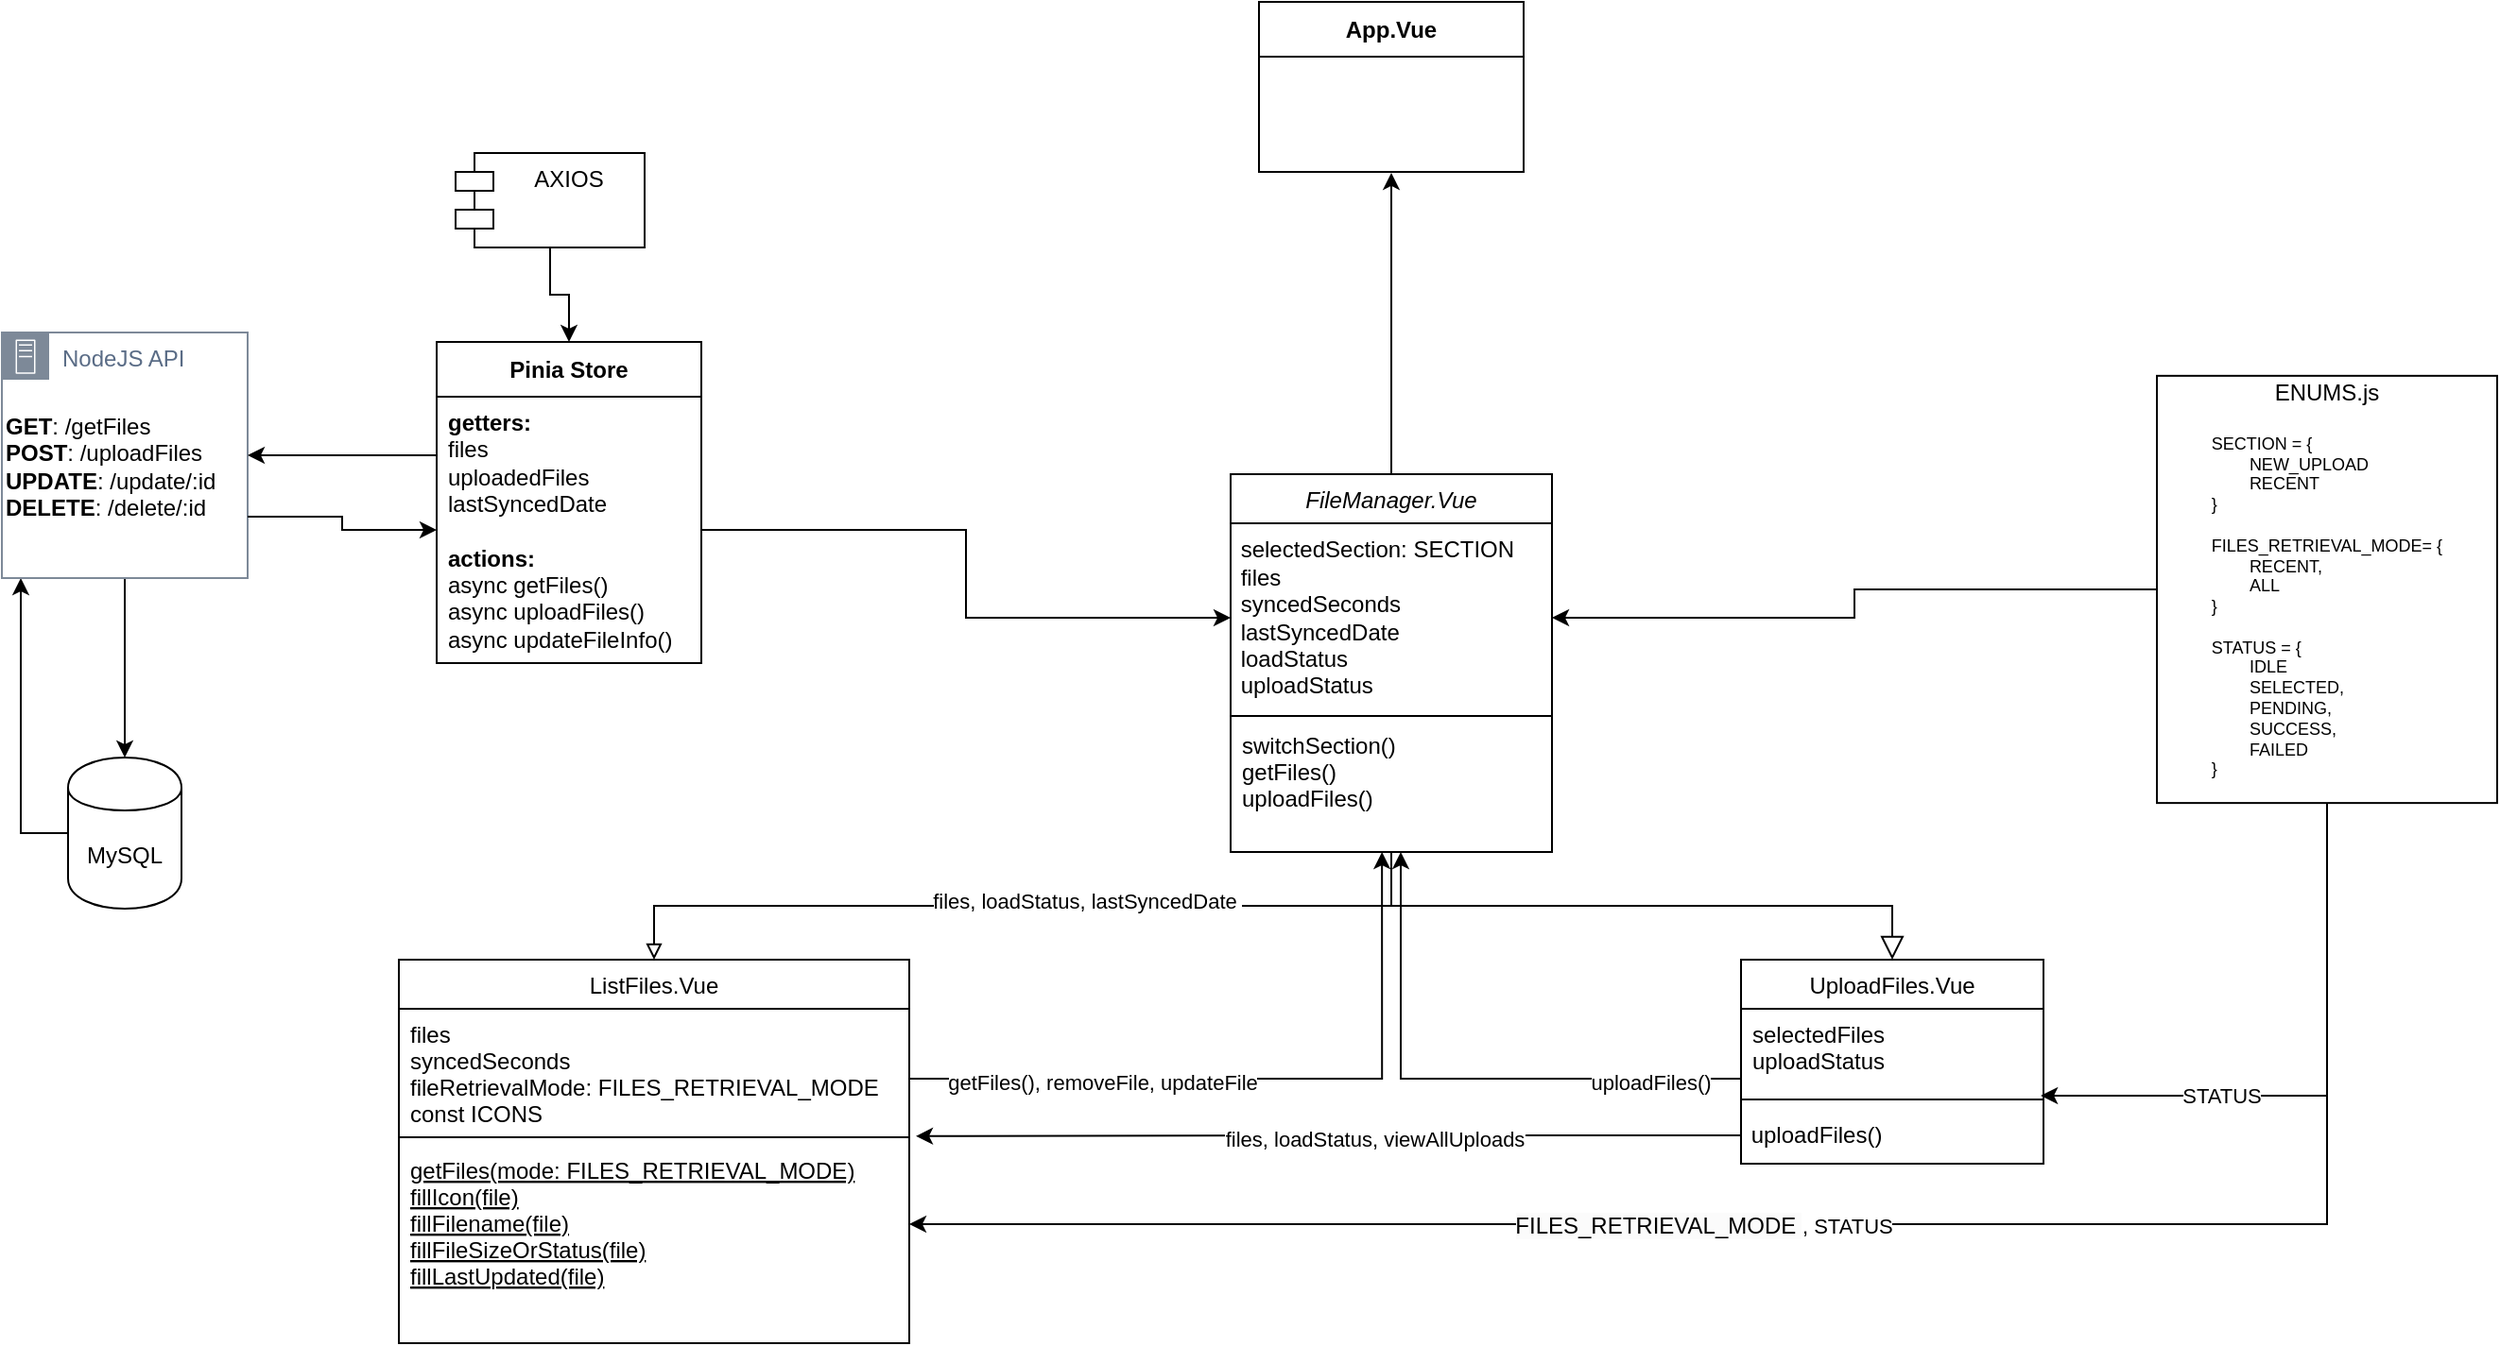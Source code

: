 <mxfile version="24.4.13" type="github">
  <diagram id="C5RBs43oDa-KdzZeNtuy" name="Page-1">
    <mxGraphModel dx="1817" dy="1700" grid="1" gridSize="10" guides="1" tooltips="1" connect="1" arrows="1" fold="1" page="1" pageScale="1" pageWidth="827" pageHeight="1169" math="0" shadow="0">
      <root>
        <mxCell id="WIyWlLk6GJQsqaUBKTNV-0" />
        <mxCell id="WIyWlLk6GJQsqaUBKTNV-1" parent="WIyWlLk6GJQsqaUBKTNV-0" />
        <mxCell id="zkfFHV4jXpPFQw0GAbJ--0" value="FileManager.Vue&#xa;&#xa;" style="swimlane;fontStyle=2;align=center;verticalAlign=top;childLayout=stackLayout;horizontal=1;startSize=26;horizontalStack=0;resizeParent=1;resizeLast=0;collapsible=1;marginBottom=0;rounded=0;shadow=0;strokeWidth=1;" parent="WIyWlLk6GJQsqaUBKTNV-1" vertex="1">
          <mxGeometry x="470" y="180" width="170" height="200" as="geometry">
            <mxRectangle x="230" y="140" width="160" height="26" as="alternateBounds" />
          </mxGeometry>
        </mxCell>
        <mxCell id="HFVeS3BLLz6tbZfoytvX-6" value="&amp;nbsp;selectedSection: SECTION&lt;div&gt;&amp;nbsp;files&lt;/div&gt;&lt;div&gt;&amp;nbsp;syncedSeconds&lt;/div&gt;&lt;div&gt;&amp;nbsp;lastSyncedDate&lt;br&gt;&amp;nbsp;loadStatus&lt;br&gt;&amp;nbsp;uploadStatus&lt;/div&gt;" style="text;html=1;align=left;verticalAlign=middle;resizable=0;points=[];autosize=1;strokeColor=none;fillColor=none;" vertex="1" parent="zkfFHV4jXpPFQw0GAbJ--0">
          <mxGeometry y="26" width="170" height="100" as="geometry" />
        </mxCell>
        <mxCell id="zkfFHV4jXpPFQw0GAbJ--4" value="&lt;div&gt;&lt;br&gt;&lt;/div&gt;" style="line;html=1;strokeWidth=1;align=left;verticalAlign=middle;spacingTop=-1;spacingLeft=3;spacingRight=3;rotatable=0;labelPosition=right;points=[];portConstraint=eastwest;" parent="zkfFHV4jXpPFQw0GAbJ--0" vertex="1">
          <mxGeometry y="126" width="170" height="4" as="geometry" />
        </mxCell>
        <mxCell id="zkfFHV4jXpPFQw0GAbJ--5" value="switchSection()&#xa;getFiles()&#xa;uploadFiles()&#xa;" style="text;align=left;verticalAlign=top;spacingLeft=4;spacingRight=4;overflow=hidden;rotatable=0;points=[[0,0.5],[1,0.5]];portConstraint=eastwest;" parent="zkfFHV4jXpPFQw0GAbJ--0" vertex="1">
          <mxGeometry y="130" width="170" height="70" as="geometry" />
        </mxCell>
        <mxCell id="zkfFHV4jXpPFQw0GAbJ--6" value="ListFiles.Vue" style="swimlane;fontStyle=0;align=center;verticalAlign=top;childLayout=stackLayout;horizontal=1;startSize=26;horizontalStack=0;resizeParent=1;resizeLast=0;collapsible=1;marginBottom=0;rounded=0;shadow=0;strokeWidth=1;" parent="WIyWlLk6GJQsqaUBKTNV-1" vertex="1">
          <mxGeometry x="30" y="437" width="270" height="203" as="geometry">
            <mxRectangle x="130" y="380" width="160" height="26" as="alternateBounds" />
          </mxGeometry>
        </mxCell>
        <mxCell id="zkfFHV4jXpPFQw0GAbJ--7" value="files&#xa;syncedSeconds&#xa;fileRetrievalMode: FILES_RETRIEVAL_MODE&#xa;const ICONS" style="text;align=left;verticalAlign=top;spacingLeft=4;spacingRight=4;overflow=hidden;rotatable=0;points=[[0,0.5],[1,0.5]];portConstraint=eastwest;" parent="zkfFHV4jXpPFQw0GAbJ--6" vertex="1">
          <mxGeometry y="26" width="270" height="64" as="geometry" />
        </mxCell>
        <mxCell id="zkfFHV4jXpPFQw0GAbJ--9" value="" style="line;html=1;strokeWidth=1;align=left;verticalAlign=middle;spacingTop=-1;spacingLeft=3;spacingRight=3;rotatable=0;labelPosition=right;points=[];portConstraint=eastwest;" parent="zkfFHV4jXpPFQw0GAbJ--6" vertex="1">
          <mxGeometry y="90" width="270" height="8" as="geometry" />
        </mxCell>
        <mxCell id="zkfFHV4jXpPFQw0GAbJ--10" value="getFiles(mode: FILES_RETRIEVAL_MODE)&#xa;fillIcon(file)&#xa;fillFilename(file)&#xa;fillFileSizeOrStatus(file)&#xa;fillLastUpdated(file)" style="text;align=left;verticalAlign=top;spacingLeft=4;spacingRight=4;overflow=hidden;rotatable=0;points=[[0,0.5],[1,0.5]];portConstraint=eastwest;fontStyle=4" parent="zkfFHV4jXpPFQw0GAbJ--6" vertex="1">
          <mxGeometry y="98" width="270" height="84" as="geometry" />
        </mxCell>
        <mxCell id="zkfFHV4jXpPFQw0GAbJ--12" value="" style="endArrow=block;endFill=0;shadow=0;strokeWidth=1;rounded=0;curved=0;edgeStyle=elbowEdgeStyle;elbow=vertical;" parent="WIyWlLk6GJQsqaUBKTNV-1" source="zkfFHV4jXpPFQw0GAbJ--0" target="zkfFHV4jXpPFQw0GAbJ--6" edge="1">
          <mxGeometry width="160" relative="1" as="geometry">
            <mxPoint x="430" y="400" as="sourcePoint" />
            <mxPoint x="430" y="400" as="targetPoint" />
          </mxGeometry>
        </mxCell>
        <mxCell id="HFVeS3BLLz6tbZfoytvX-25" value="files, loadStatus,&amp;nbsp;lastSyncedDate&amp;nbsp;" style="edgeLabel;html=1;align=center;verticalAlign=middle;resizable=0;points=[];" vertex="1" connectable="0" parent="zkfFHV4jXpPFQw0GAbJ--12">
          <mxGeometry x="-0.153" y="-3" relative="1" as="geometry">
            <mxPoint as="offset" />
          </mxGeometry>
        </mxCell>
        <mxCell id="zkfFHV4jXpPFQw0GAbJ--13" value="UploadFiles.Vue" style="swimlane;fontStyle=0;align=center;verticalAlign=top;childLayout=stackLayout;horizontal=1;startSize=26;horizontalStack=0;resizeParent=1;resizeLast=0;collapsible=1;marginBottom=0;rounded=0;shadow=0;strokeWidth=1;" parent="WIyWlLk6GJQsqaUBKTNV-1" vertex="1">
          <mxGeometry x="740" y="437" width="160" height="108" as="geometry">
            <mxRectangle x="340" y="380" width="170" height="26" as="alternateBounds" />
          </mxGeometry>
        </mxCell>
        <mxCell id="zkfFHV4jXpPFQw0GAbJ--14" value="selectedFiles&#xa;uploadStatus" style="text;align=left;verticalAlign=top;spacingLeft=4;spacingRight=4;overflow=hidden;rotatable=0;points=[[0,0.5],[1,0.5]];portConstraint=eastwest;" parent="zkfFHV4jXpPFQw0GAbJ--13" vertex="1">
          <mxGeometry y="26" width="160" height="44" as="geometry" />
        </mxCell>
        <mxCell id="zkfFHV4jXpPFQw0GAbJ--15" value="" style="line;html=1;strokeWidth=1;align=left;verticalAlign=middle;spacingTop=-1;spacingLeft=3;spacingRight=3;rotatable=0;labelPosition=right;points=[];portConstraint=eastwest;" parent="zkfFHV4jXpPFQw0GAbJ--13" vertex="1">
          <mxGeometry y="70" width="160" height="8" as="geometry" />
        </mxCell>
        <mxCell id="HFVeS3BLLz6tbZfoytvX-21" value="&amp;nbsp;uploadFiles()" style="text;html=1;align=left;verticalAlign=middle;resizable=0;points=[];autosize=1;strokeColor=none;fillColor=none;" vertex="1" parent="zkfFHV4jXpPFQw0GAbJ--13">
          <mxGeometry y="78" width="160" height="30" as="geometry" />
        </mxCell>
        <mxCell id="zkfFHV4jXpPFQw0GAbJ--16" value="" style="endArrow=block;endSize=10;endFill=0;shadow=0;strokeWidth=1;rounded=0;curved=0;edgeStyle=elbowEdgeStyle;elbow=vertical;" parent="WIyWlLk6GJQsqaUBKTNV-1" source="zkfFHV4jXpPFQw0GAbJ--0" target="zkfFHV4jXpPFQw0GAbJ--13" edge="1">
          <mxGeometry width="160" relative="1" as="geometry">
            <mxPoint x="540" y="468" as="sourcePoint" />
            <mxPoint x="440" y="570" as="targetPoint" />
          </mxGeometry>
        </mxCell>
        <mxCell id="HFVeS3BLLz6tbZfoytvX-0" value="App.Vue" style="swimlane;fontStyle=1;align=center;verticalAlign=middle;childLayout=stackLayout;horizontal=1;startSize=29;horizontalStack=0;resizeParent=1;resizeParentMax=0;resizeLast=0;collapsible=0;marginBottom=0;html=1;whiteSpace=wrap;" vertex="1" parent="WIyWlLk6GJQsqaUBKTNV-1">
          <mxGeometry x="485" y="-70" width="140" height="90" as="geometry" />
        </mxCell>
        <mxCell id="HFVeS3BLLz6tbZfoytvX-2" value="&lt;div&gt;&lt;br&gt;&lt;/div&gt;&lt;div&gt;&lt;br&gt;&lt;/div&gt;" style="text;html=1;strokeColor=none;fillColor=none;align=left;verticalAlign=middle;spacingLeft=4;spacingRight=4;overflow=hidden;rotatable=0;points=[[0,0.5],[1,0.5]];portConstraint=eastwest;whiteSpace=wrap;" vertex="1" parent="HFVeS3BLLz6tbZfoytvX-0">
          <mxGeometry y="29" width="140" height="61" as="geometry" />
        </mxCell>
        <mxCell id="HFVeS3BLLz6tbZfoytvX-3" style="edgeStyle=orthogonalEdgeStyle;rounded=0;orthogonalLoop=1;jettySize=auto;html=1;entryX=0.5;entryY=1.008;entryDx=0;entryDy=0;entryPerimeter=0;" edge="1" parent="WIyWlLk6GJQsqaUBKTNV-1" source="zkfFHV4jXpPFQw0GAbJ--0" target="HFVeS3BLLz6tbZfoytvX-2">
          <mxGeometry relative="1" as="geometry" />
        </mxCell>
        <mxCell id="HFVeS3BLLz6tbZfoytvX-15" style="edgeStyle=orthogonalEdgeStyle;rounded=0;orthogonalLoop=1;jettySize=auto;html=1;" edge="1" parent="WIyWlLk6GJQsqaUBKTNV-1" source="HFVeS3BLLz6tbZfoytvX-7" target="HFVeS3BLLz6tbZfoytvX-12">
          <mxGeometry relative="1" as="geometry">
            <Array as="points">
              <mxPoint x="-170" y="370" />
            </Array>
          </mxGeometry>
        </mxCell>
        <mxCell id="HFVeS3BLLz6tbZfoytvX-7" value="MySQL" style="shape=cylinder;whiteSpace=wrap;html=1;boundedLbl=1;backgroundOutline=1;" vertex="1" parent="WIyWlLk6GJQsqaUBKTNV-1">
          <mxGeometry x="-145" y="330" width="60" height="80" as="geometry" />
        </mxCell>
        <mxCell id="HFVeS3BLLz6tbZfoytvX-9" value="Pinia Store" style="swimlane;fontStyle=1;align=center;verticalAlign=middle;childLayout=stackLayout;horizontal=1;startSize=29;horizontalStack=0;resizeParent=1;resizeParentMax=0;resizeLast=0;collapsible=0;marginBottom=0;html=1;whiteSpace=wrap;" vertex="1" parent="WIyWlLk6GJQsqaUBKTNV-1">
          <mxGeometry x="50" y="110" width="140" height="170" as="geometry" />
        </mxCell>
        <mxCell id="HFVeS3BLLz6tbZfoytvX-10" value="&lt;b&gt;getters:&lt;/b&gt;&lt;br&gt;files&lt;br&gt;uploadedFiles&lt;br&gt;lastSyncedDate&lt;br&gt;&lt;br&gt;&lt;b&gt;actions:&lt;/b&gt;&lt;br&gt;async getFiles()&lt;br&gt;&lt;span style=&quot;background-color: initial;&quot;&gt;async&amp;nbsp;uploadFiles()&lt;/span&gt;&lt;br&gt;async&amp;nbsp;updateFileInfo()" style="text;html=1;strokeColor=none;fillColor=none;align=left;verticalAlign=middle;spacingLeft=4;spacingRight=4;overflow=hidden;rotatable=0;points=[[0,0.5],[1,0.5]];portConstraint=eastwest;whiteSpace=wrap;" vertex="1" parent="HFVeS3BLLz6tbZfoytvX-9">
          <mxGeometry y="29" width="140" height="141" as="geometry" />
        </mxCell>
        <mxCell id="HFVeS3BLLz6tbZfoytvX-18" style="edgeStyle=orthogonalEdgeStyle;rounded=0;orthogonalLoop=1;jettySize=auto;html=1;entryX=0.5;entryY=0;entryDx=0;entryDy=0;" edge="1" parent="WIyWlLk6GJQsqaUBKTNV-1" source="HFVeS3BLLz6tbZfoytvX-11" target="HFVeS3BLLz6tbZfoytvX-9">
          <mxGeometry relative="1" as="geometry" />
        </mxCell>
        <mxCell id="HFVeS3BLLz6tbZfoytvX-11" value="AXIOS&lt;div&gt;&lt;br&gt;&lt;/div&gt;" style="shape=module;align=left;spacingLeft=20;align=center;verticalAlign=top;whiteSpace=wrap;html=1;" vertex="1" parent="WIyWlLk6GJQsqaUBKTNV-1">
          <mxGeometry x="60" y="10" width="100" height="50" as="geometry" />
        </mxCell>
        <mxCell id="HFVeS3BLLz6tbZfoytvX-14" style="edgeStyle=orthogonalEdgeStyle;rounded=0;orthogonalLoop=1;jettySize=auto;html=1;entryX=0.5;entryY=0;entryDx=0;entryDy=0;" edge="1" parent="WIyWlLk6GJQsqaUBKTNV-1" source="HFVeS3BLLz6tbZfoytvX-12" target="HFVeS3BLLz6tbZfoytvX-7">
          <mxGeometry relative="1" as="geometry" />
        </mxCell>
        <mxCell id="HFVeS3BLLz6tbZfoytvX-12" value="NodeJS API" style="points=[[0,0],[0.25,0],[0.5,0],[0.75,0],[1,0],[1,0.25],[1,0.5],[1,0.75],[1,1],[0.75,1],[0.5,1],[0.25,1],[0,1],[0,0.75],[0,0.5],[0,0.25]];outlineConnect=0;gradientColor=none;html=1;whiteSpace=wrap;fontSize=12;fontStyle=0;container=1;pointerEvents=0;collapsible=0;recursiveResize=0;shape=mxgraph.aws4.group;grIcon=mxgraph.aws4.group_on_premise;strokeColor=#7D8998;fillColor=none;verticalAlign=top;align=left;spacingLeft=30;fontColor=#5A6C86;dashed=0;" vertex="1" parent="WIyWlLk6GJQsqaUBKTNV-1">
          <mxGeometry x="-180" y="105" width="130" height="130" as="geometry" />
        </mxCell>
        <mxCell id="HFVeS3BLLz6tbZfoytvX-13" value="&lt;b&gt;GET&lt;/b&gt;: /getFiles&lt;br&gt;&lt;b&gt;POST&lt;/b&gt;: /uploadFiles&lt;br&gt;&lt;b&gt;UPDATE&lt;/b&gt;: /update/:id&lt;br&gt;&lt;b&gt;DELETE&lt;/b&gt;: /delete/:id" style="text;html=1;align=left;verticalAlign=middle;resizable=0;points=[];autosize=1;strokeColor=none;fillColor=none;" vertex="1" parent="HFVeS3BLLz6tbZfoytvX-12">
          <mxGeometry y="36" width="130" height="70" as="geometry" />
        </mxCell>
        <mxCell id="HFVeS3BLLz6tbZfoytvX-16" style="edgeStyle=orthogonalEdgeStyle;rounded=0;orthogonalLoop=1;jettySize=auto;html=1;entryX=1;entryY=0.5;entryDx=0;entryDy=0;" edge="1" parent="WIyWlLk6GJQsqaUBKTNV-1" source="HFVeS3BLLz6tbZfoytvX-10" target="HFVeS3BLLz6tbZfoytvX-12">
          <mxGeometry relative="1" as="geometry">
            <Array as="points">
              <mxPoint x="20" y="170" />
              <mxPoint x="20" y="170" />
            </Array>
          </mxGeometry>
        </mxCell>
        <mxCell id="HFVeS3BLLz6tbZfoytvX-17" style="edgeStyle=orthogonalEdgeStyle;rounded=0;orthogonalLoop=1;jettySize=auto;html=1;exitX=1;exitY=0.75;exitDx=0;exitDy=0;entryX=0;entryY=0.5;entryDx=0;entryDy=0;" edge="1" parent="WIyWlLk6GJQsqaUBKTNV-1" source="HFVeS3BLLz6tbZfoytvX-12" target="HFVeS3BLLz6tbZfoytvX-10">
          <mxGeometry relative="1" as="geometry" />
        </mxCell>
        <mxCell id="HFVeS3BLLz6tbZfoytvX-20" style="edgeStyle=orthogonalEdgeStyle;rounded=0;orthogonalLoop=1;jettySize=auto;html=1;" edge="1" parent="WIyWlLk6GJQsqaUBKTNV-1" source="HFVeS3BLLz6tbZfoytvX-10" target="HFVeS3BLLz6tbZfoytvX-6">
          <mxGeometry relative="1" as="geometry" />
        </mxCell>
        <mxCell id="HFVeS3BLLz6tbZfoytvX-24" style="edgeStyle=orthogonalEdgeStyle;rounded=0;orthogonalLoop=1;jettySize=auto;html=1;" edge="1" parent="WIyWlLk6GJQsqaUBKTNV-1" source="HFVeS3BLLz6tbZfoytvX-23" target="HFVeS3BLLz6tbZfoytvX-6">
          <mxGeometry relative="1" as="geometry" />
        </mxCell>
        <mxCell id="HFVeS3BLLz6tbZfoytvX-31" style="edgeStyle=orthogonalEdgeStyle;rounded=0;orthogonalLoop=1;jettySize=auto;html=1;entryX=1;entryY=0.5;entryDx=0;entryDy=0;" edge="1" parent="WIyWlLk6GJQsqaUBKTNV-1" source="HFVeS3BLLz6tbZfoytvX-23" target="zkfFHV4jXpPFQw0GAbJ--10">
          <mxGeometry relative="1" as="geometry" />
        </mxCell>
        <mxCell id="HFVeS3BLLz6tbZfoytvX-32" value="&lt;span style=&quot;font-size: 12px; text-align: left; background-color: rgb(251, 251, 251);&quot;&gt;FILES_RETRIEVAL_MODE&amp;nbsp;&lt;/span&gt;, STATUS" style="edgeLabel;html=1;align=center;verticalAlign=middle;resizable=0;points=[];" vertex="1" connectable="0" parent="HFVeS3BLLz6tbZfoytvX-31">
          <mxGeometry x="0.138" y="1" relative="1" as="geometry">
            <mxPoint as="offset" />
          </mxGeometry>
        </mxCell>
        <mxCell id="HFVeS3BLLz6tbZfoytvX-23" value="ENUMS.js&lt;br&gt;&lt;br&gt;&lt;div style=&quot;text-align: left; font-size: 9px;&quot;&gt;SECTION = {&lt;br&gt;&lt;span style=&quot;white-space: pre;&quot;&gt;&#x9;&lt;/span&gt;NEW_UPLOAD&lt;br&gt;&lt;span style=&quot;white-space: pre;&quot;&gt;&#x9;&lt;/span&gt;RECENT&lt;br&gt;}&lt;br&gt;&lt;br&gt;FILES_RETRIEVAL_MODE= {&lt;br&gt;&lt;span style=&quot;white-space: pre;&quot;&gt;&#x9;&lt;/span&gt;RECENT,&lt;br&gt;&lt;span style=&quot;white-space: pre;&quot;&gt;&#x9;&lt;/span&gt;ALL&lt;br&gt;}&lt;br&gt;&lt;br&gt;STATUS = {&lt;br&gt;&lt;span style=&quot;white-space: pre;&quot;&gt;&#x9;&lt;/span&gt;IDLE&lt;br&gt;&lt;span style=&quot;white-space: pre;&quot;&gt;&#x9;&lt;/span&gt;SELECTED,&lt;br&gt;&lt;span style=&quot;white-space: pre;&quot;&gt;&#x9;&lt;/span&gt;PENDING,&lt;br&gt;&lt;span style=&quot;white-space: pre;&quot;&gt;&#x9;&lt;/span&gt;SUCCESS,&lt;br&gt;&lt;span style=&quot;white-space: pre;&quot;&gt;&#x9;&lt;/span&gt;FAILED&lt;br&gt;}&lt;br&gt;&lt;br&gt;&lt;/div&gt;" style="rounded=0;whiteSpace=wrap;html=1;" vertex="1" parent="WIyWlLk6GJQsqaUBKTNV-1">
          <mxGeometry x="960" y="127.93" width="180" height="226.13" as="geometry" />
        </mxCell>
        <mxCell id="HFVeS3BLLz6tbZfoytvX-26" style="edgeStyle=orthogonalEdgeStyle;rounded=0;orthogonalLoop=1;jettySize=auto;html=1;entryX=0.471;entryY=1;entryDx=0;entryDy=0;entryPerimeter=0;" edge="1" parent="WIyWlLk6GJQsqaUBKTNV-1" source="zkfFHV4jXpPFQw0GAbJ--7" target="zkfFHV4jXpPFQw0GAbJ--5">
          <mxGeometry relative="1" as="geometry">
            <Array as="points">
              <mxPoint x="550" y="500" />
            </Array>
          </mxGeometry>
        </mxCell>
        <mxCell id="HFVeS3BLLz6tbZfoytvX-27" value="getFiles(), removeFile, updateFile" style="edgeLabel;html=1;align=center;verticalAlign=middle;resizable=0;points=[];" vertex="1" connectable="0" parent="HFVeS3BLLz6tbZfoytvX-26">
          <mxGeometry x="-0.45" y="-2" relative="1" as="geometry">
            <mxPoint as="offset" />
          </mxGeometry>
        </mxCell>
        <mxCell id="HFVeS3BLLz6tbZfoytvX-28" style="edgeStyle=orthogonalEdgeStyle;rounded=0;orthogonalLoop=1;jettySize=auto;html=1;" edge="1" parent="WIyWlLk6GJQsqaUBKTNV-1" source="zkfFHV4jXpPFQw0GAbJ--14" target="zkfFHV4jXpPFQw0GAbJ--5">
          <mxGeometry relative="1" as="geometry">
            <Array as="points">
              <mxPoint x="560" y="500" />
            </Array>
          </mxGeometry>
        </mxCell>
        <mxCell id="HFVeS3BLLz6tbZfoytvX-29" value="uploadFiles()" style="edgeLabel;html=1;align=center;verticalAlign=middle;resizable=0;points=[];" vertex="1" connectable="0" parent="HFVeS3BLLz6tbZfoytvX-28">
          <mxGeometry x="-0.676" y="2" relative="1" as="geometry">
            <mxPoint as="offset" />
          </mxGeometry>
        </mxCell>
        <mxCell id="HFVeS3BLLz6tbZfoytvX-33" style="edgeStyle=orthogonalEdgeStyle;rounded=0;orthogonalLoop=1;jettySize=auto;html=1;entryX=0.991;entryY=1.045;entryDx=0;entryDy=0;entryPerimeter=0;" edge="1" parent="WIyWlLk6GJQsqaUBKTNV-1" source="HFVeS3BLLz6tbZfoytvX-23" target="zkfFHV4jXpPFQw0GAbJ--14">
          <mxGeometry relative="1" as="geometry" />
        </mxCell>
        <mxCell id="HFVeS3BLLz6tbZfoytvX-34" value="STATUS" style="edgeLabel;html=1;align=center;verticalAlign=middle;resizable=0;points=[];" vertex="1" connectable="0" parent="HFVeS3BLLz6tbZfoytvX-33">
          <mxGeometry x="0.378" relative="1" as="geometry">
            <mxPoint as="offset" />
          </mxGeometry>
        </mxCell>
        <mxCell id="HFVeS3BLLz6tbZfoytvX-36" style="edgeStyle=orthogonalEdgeStyle;rounded=0;orthogonalLoop=1;jettySize=auto;html=1;entryX=1.013;entryY=1.053;entryDx=0;entryDy=0;entryPerimeter=0;" edge="1" parent="WIyWlLk6GJQsqaUBKTNV-1" source="HFVeS3BLLz6tbZfoytvX-21" target="zkfFHV4jXpPFQw0GAbJ--7">
          <mxGeometry relative="1" as="geometry" />
        </mxCell>
        <mxCell id="HFVeS3BLLz6tbZfoytvX-37" value="files, loadStatus, viewAllUploads" style="edgeLabel;html=1;align=center;verticalAlign=middle;resizable=0;points=[];" vertex="1" connectable="0" parent="HFVeS3BLLz6tbZfoytvX-36">
          <mxGeometry x="-0.117" y="2" relative="1" as="geometry">
            <mxPoint x="-1" as="offset" />
          </mxGeometry>
        </mxCell>
      </root>
    </mxGraphModel>
  </diagram>
</mxfile>
